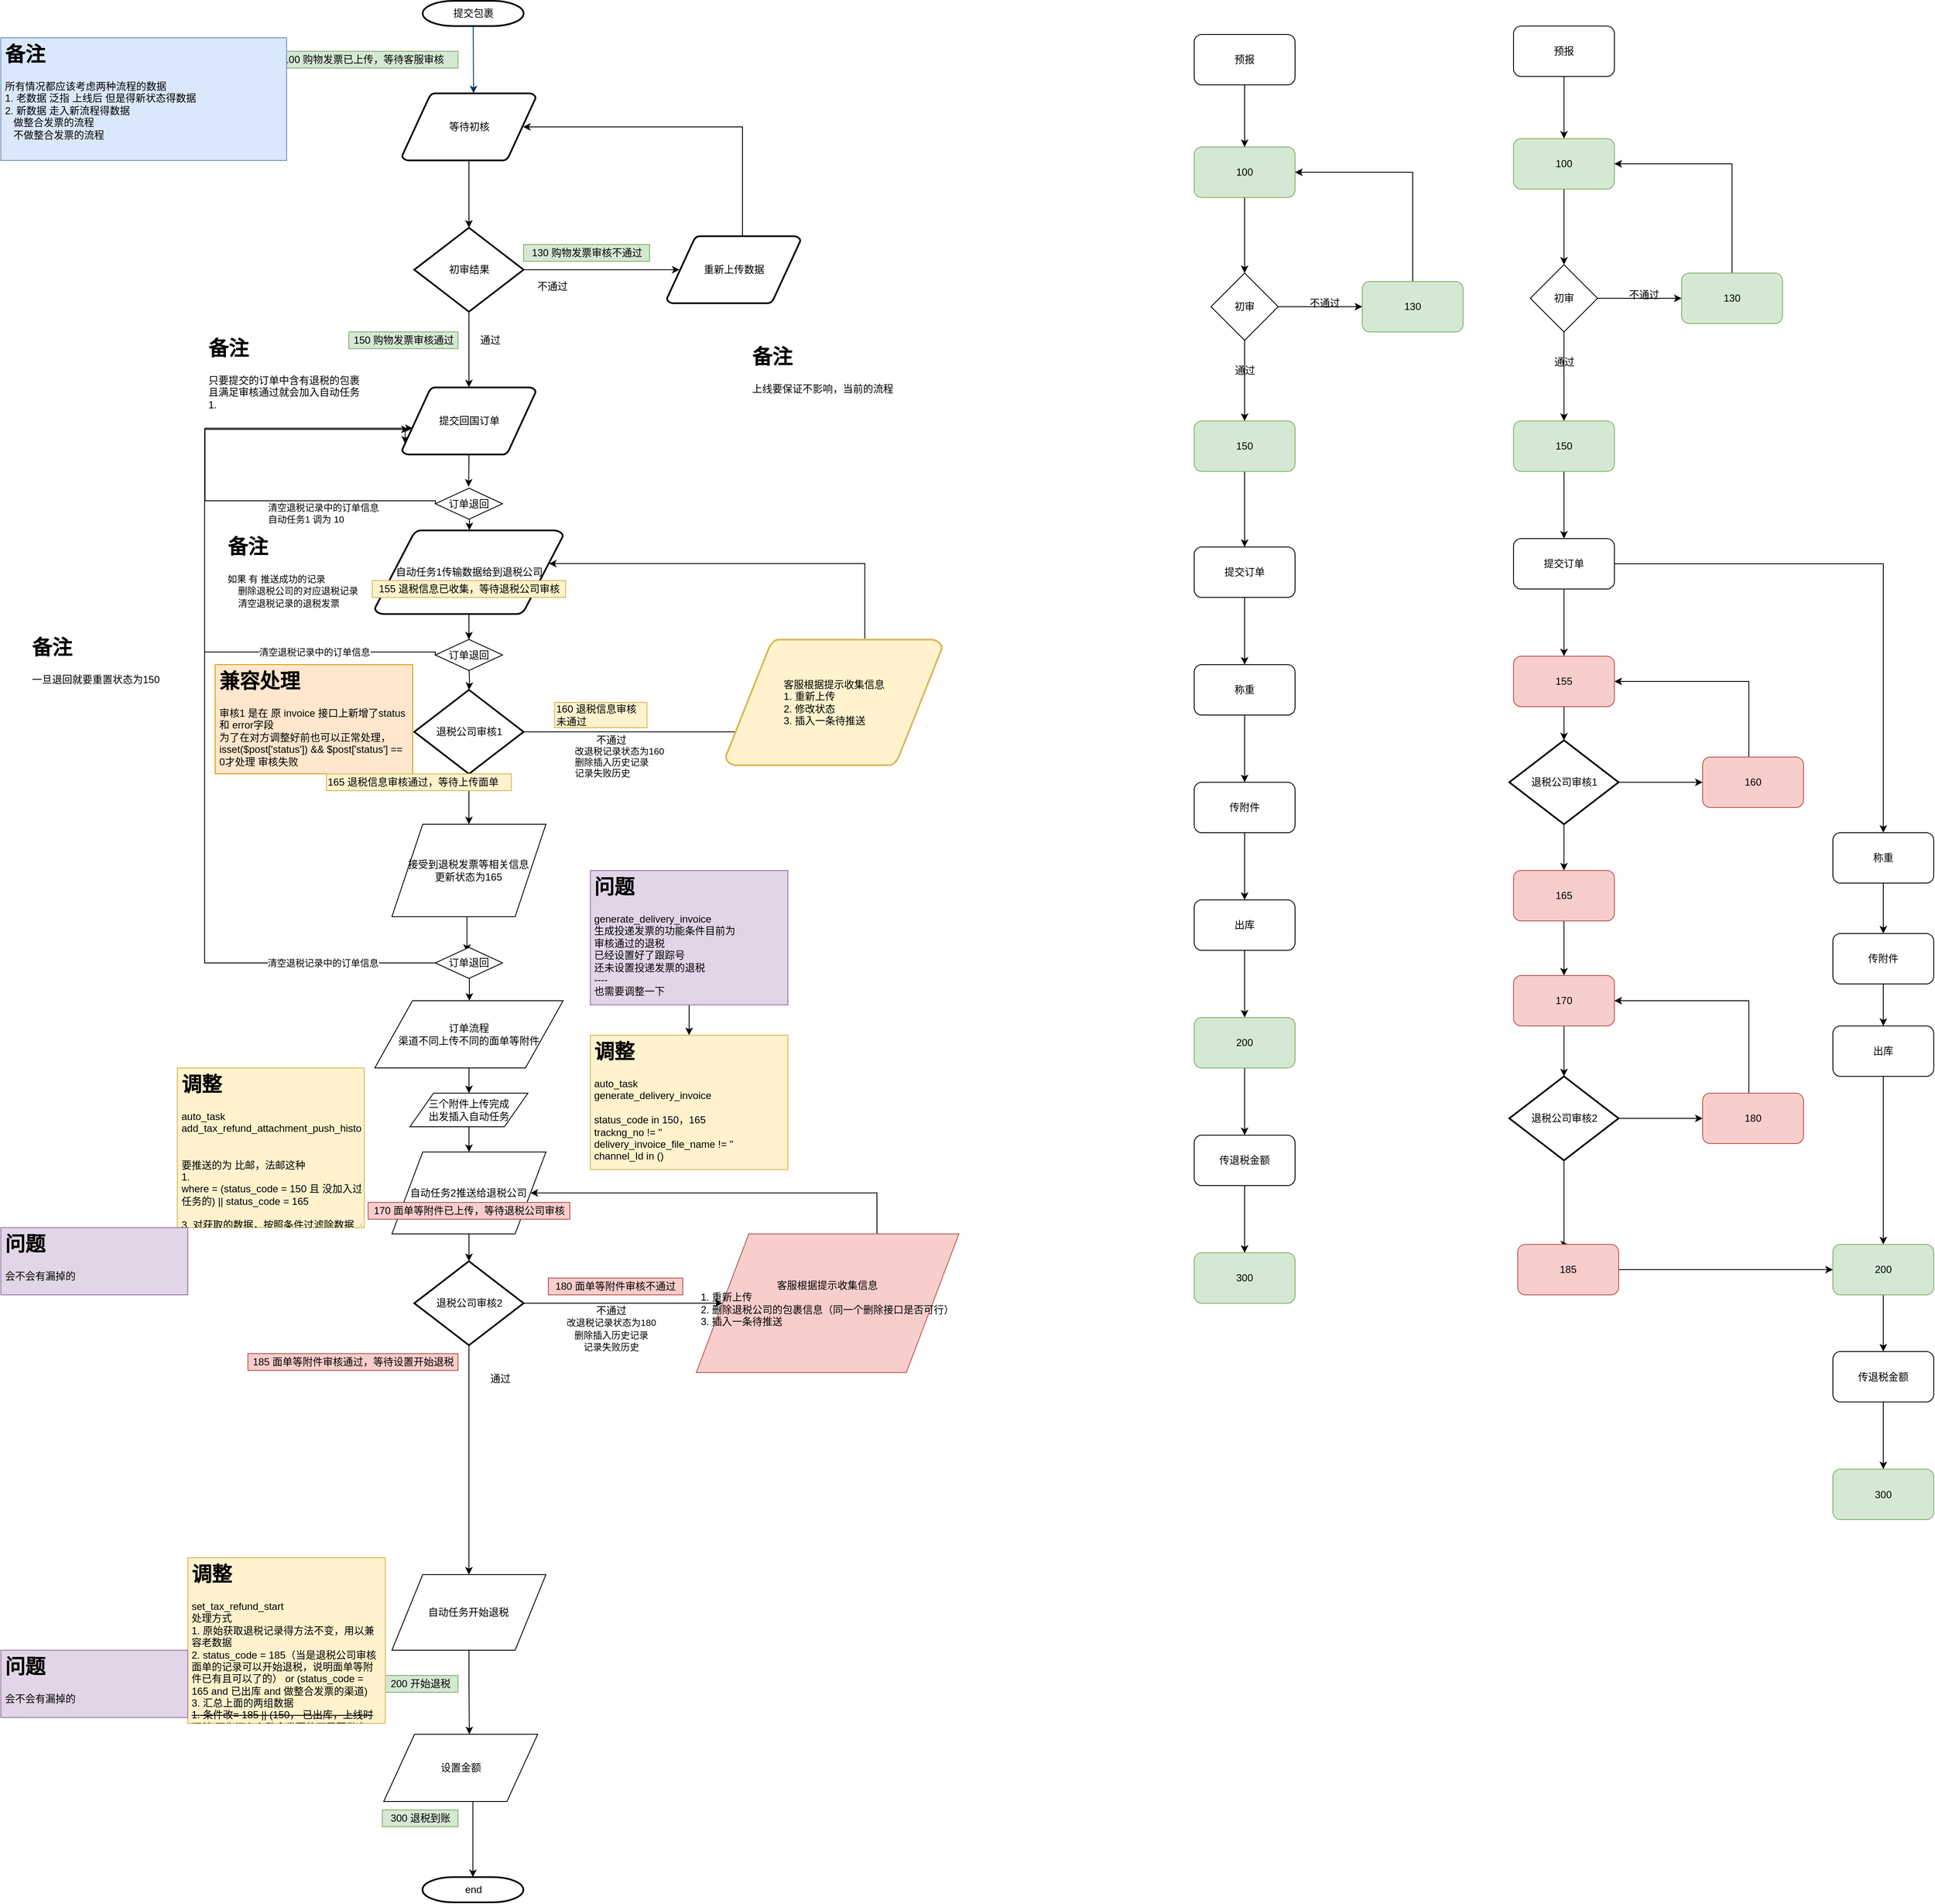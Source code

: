 <mxfile version="13.1.3" type="github">
  <diagram id="6a731a19-8d31-9384-78a2-239565b7b9f0" name="Page-1">
    <mxGraphModel dx="3245" dy="1096" grid="1" gridSize="10" guides="1" tooltips="1" connect="1" arrows="1" fold="1" page="1" pageScale="1" pageWidth="1169" pageHeight="827" background="#ffffff" math="0" shadow="0">
      <root>
        <mxCell id="0" />
        <mxCell id="1" parent="0" />
        <mxCell id="2" value="提交包裹" style="shape=mxgraph.flowchart.terminator;strokeWidth=2;gradientColor=none;gradientDirection=north;fontStyle=0;html=1;" parent="1" vertex="1">
          <mxGeometry x="-658.01" y="10" width="120" height="30" as="geometry" />
        </mxCell>
        <mxCell id="7" style="fontStyle=1;strokeColor=#003366;strokeWidth=1;html=1;" parent="1" source="2" edge="1">
          <mxGeometry relative="1" as="geometry">
            <mxPoint x="-597.51" y="120" as="targetPoint" />
          </mxGeometry>
        </mxCell>
        <mxCell id="LrSTDgnJc3ZIewaenou--55" value="100&amp;nbsp;&lt;span&gt;购物发票已上传，等待客服审核&lt;/span&gt;" style="text;html=1;align=left;verticalAlign=middle;resizable=0;points=[];autosize=1;fillColor=#d5e8d4;strokeColor=#82b366;" parent="1" vertex="1">
          <mxGeometry x="-826.01" y="70" width="210" height="20" as="geometry" />
        </mxCell>
        <mxCell id="LrSTDgnJc3ZIewaenou--58" value="" style="edgeStyle=orthogonalEdgeStyle;rounded=0;orthogonalLoop=1;jettySize=auto;html=1;entryX=0.5;entryY=0;entryDx=0;entryDy=0;entryPerimeter=0;" parent="1" source="LrSTDgnJc3ZIewaenou--56" target="LrSTDgnJc3ZIewaenou--60" edge="1">
          <mxGeometry relative="1" as="geometry">
            <mxPoint x="-603.01" y="280" as="targetPoint" />
          </mxGeometry>
        </mxCell>
        <mxCell id="LrSTDgnJc3ZIewaenou--56" value="等待初核" style="shape=mxgraph.flowchart.data;strokeWidth=2;gradientColor=none;gradientDirection=north;fontStyle=0;html=1;" parent="1" vertex="1">
          <mxGeometry x="-682.51" y="120" width="159" height="80" as="geometry" />
        </mxCell>
        <mxCell id="LrSTDgnJc3ZIewaenou--62" value="" style="edgeStyle=orthogonalEdgeStyle;rounded=0;orthogonalLoop=1;jettySize=auto;html=1;entryX=0.095;entryY=0.5;entryDx=0;entryDy=0;entryPerimeter=0;" parent="1" source="LrSTDgnJc3ZIewaenou--60" target="LrSTDgnJc3ZIewaenou--63" edge="1">
          <mxGeometry relative="1" as="geometry">
            <mxPoint x="-458.01" y="330" as="targetPoint" />
          </mxGeometry>
        </mxCell>
        <mxCell id="LrSTDgnJc3ZIewaenou--69" value="" style="edgeStyle=orthogonalEdgeStyle;rounded=0;orthogonalLoop=1;jettySize=auto;html=1;entryX=0.5;entryY=0;entryDx=0;entryDy=0;entryPerimeter=0;" parent="1" source="LrSTDgnJc3ZIewaenou--60" target="LrSTDgnJc3ZIewaenou--70" edge="1">
          <mxGeometry relative="1" as="geometry">
            <mxPoint x="-603.01" y="460" as="targetPoint" />
          </mxGeometry>
        </mxCell>
        <mxCell id="LrSTDgnJc3ZIewaenou--60" value="初审结果" style="shape=mxgraph.flowchart.decision;strokeWidth=2;gradientColor=none;gradientDirection=north;fontStyle=0;html=1;" parent="1" vertex="1">
          <mxGeometry x="-668.01" y="280" width="130" height="100" as="geometry" />
        </mxCell>
        <mxCell id="LrSTDgnJc3ZIewaenou--65" value="" style="edgeStyle=orthogonalEdgeStyle;rounded=0;orthogonalLoop=1;jettySize=auto;html=1;entryX=0.905;entryY=0.5;entryDx=0;entryDy=0;entryPerimeter=0;exitX=0.574;exitY=0.017;exitDx=0;exitDy=0;exitPerimeter=0;" parent="1" source="LrSTDgnJc3ZIewaenou--63" target="LrSTDgnJc3ZIewaenou--56" edge="1">
          <mxGeometry relative="1" as="geometry">
            <mxPoint x="-388.01" y="210" as="targetPoint" />
            <Array as="points">
              <mxPoint x="-277.51" y="291" />
              <mxPoint x="-277.51" y="160" />
            </Array>
          </mxGeometry>
        </mxCell>
        <mxCell id="LrSTDgnJc3ZIewaenou--63" value="重新上传数据" style="shape=mxgraph.flowchart.data;strokeWidth=2;gradientColor=none;gradientDirection=north;fontStyle=0;html=1;" parent="1" vertex="1">
          <mxGeometry x="-367.51" y="290" width="159" height="80" as="geometry" />
        </mxCell>
        <mxCell id="LrSTDgnJc3ZIewaenou--66" value="不通过" style="text;html=1;align=center;verticalAlign=middle;resizable=0;points=[];autosize=1;" parent="1" vertex="1">
          <mxGeometry x="-528.51" y="340" width="50" height="20" as="geometry" />
        </mxCell>
        <mxCell id="LrSTDgnJc3ZIewaenou--75" value="" style="edgeStyle=orthogonalEdgeStyle;rounded=0;orthogonalLoop=1;jettySize=auto;html=1;entryX=0.584;entryY=-0.06;entryDx=0;entryDy=0;entryPerimeter=0;" parent="1" source="LrSTDgnJc3ZIewaenou--70" edge="1">
          <mxGeometry relative="1" as="geometry">
            <mxPoint x="-603.478" y="588.2" as="targetPoint" />
            <Array as="points">
              <mxPoint x="-603.51" y="560" />
              <mxPoint x="-603.51" y="560" />
            </Array>
          </mxGeometry>
        </mxCell>
        <mxCell id="LrSTDgnJc3ZIewaenou--70" value="提交回国订单" style="shape=mxgraph.flowchart.data;strokeWidth=2;gradientColor=none;gradientDirection=north;fontStyle=0;html=1;" parent="1" vertex="1">
          <mxGeometry x="-682.51" y="470" width="159" height="80" as="geometry" />
        </mxCell>
        <mxCell id="LrSTDgnJc3ZIewaenou--77" value="" style="edgeStyle=orthogonalEdgeStyle;rounded=0;orthogonalLoop=1;jettySize=auto;html=1;entryX=0.5;entryY=0;entryDx=0;entryDy=0;entryPerimeter=0;" parent="1" source="LrSTDgnJc3ZIewaenou--74" edge="1">
          <mxGeometry relative="1" as="geometry">
            <mxPoint x="-603.01" y="770" as="targetPoint" />
          </mxGeometry>
        </mxCell>
        <mxCell id="LrSTDgnJc3ZIewaenou--74" value="自动任务1传输数据给到退税公司" style="shape=mxgraph.flowchart.data;strokeWidth=2;gradientColor=none;gradientDirection=north;fontStyle=0;html=1;" parent="1" vertex="1">
          <mxGeometry x="-715" y="640" width="224" height="100" as="geometry" />
        </mxCell>
        <mxCell id="LrSTDgnJc3ZIewaenou--71" value="130&amp;nbsp;购物发票审核不通过" style="text;html=1;align=center;verticalAlign=middle;resizable=0;points=[];autosize=1;fillColor=#d5e8d4;strokeColor=#82b366;" parent="1" vertex="1">
          <mxGeometry x="-538.01" y="300" width="150" height="20" as="geometry" />
        </mxCell>
        <mxCell id="LrSTDgnJc3ZIewaenou--72" value="150&amp;nbsp;购物发票审核通过" style="text;html=1;align=center;verticalAlign=middle;resizable=0;points=[];autosize=1;fillColor=#d5e8d4;strokeColor=#82b366;" parent="1" vertex="1">
          <mxGeometry x="-746.01" y="404" width="130" height="20" as="geometry" />
        </mxCell>
        <mxCell id="LrSTDgnJc3ZIewaenou--73" value="通过" style="text;html=1;align=center;verticalAlign=middle;resizable=0;points=[];autosize=1;" parent="1" vertex="1">
          <mxGeometry x="-597.51" y="404" width="40" height="20" as="geometry" />
        </mxCell>
        <mxCell id="LrSTDgnJc3ZIewaenou--78" value="155 退税信息已收集，等待退税公司审核" style="text;html=1;align=center;verticalAlign=middle;resizable=0;points=[];autosize=1;fillColor=#fff2cc;strokeColor=#d6b656;" parent="1" vertex="1">
          <mxGeometry x="-717.97" y="700" width="230" height="20" as="geometry" />
        </mxCell>
        <mxCell id="LrSTDgnJc3ZIewaenou--81" value="" style="edgeStyle=orthogonalEdgeStyle;rounded=0;orthogonalLoop=1;jettySize=auto;html=1;entryX=0.044;entryY=0.726;entryDx=0;entryDy=0;entryPerimeter=0;exitX=1;exitY=0.5;exitDx=0;exitDy=0;exitPerimeter=0;" parent="1" source="LrSTDgnJc3ZIewaenou--79" target="LrSTDgnJc3ZIewaenou--86" edge="1">
          <mxGeometry relative="1" as="geometry">
            <mxPoint x="-347.51" y="860" as="targetPoint" />
            <Array as="points">
              <mxPoint x="-275.51" y="880" />
            </Array>
          </mxGeometry>
        </mxCell>
        <mxCell id="7mLNIrUK4WttmI5ZQ052-66" style="edgeStyle=orthogonalEdgeStyle;rounded=0;orthogonalLoop=1;jettySize=auto;html=1;entryX=0.5;entryY=0;entryDx=0;entryDy=0;" parent="1" source="LrSTDgnJc3ZIewaenou--79" target="LrSTDgnJc3ZIewaenou--94" edge="1">
          <mxGeometry relative="1" as="geometry">
            <mxPoint x="-603.02" y="960" as="targetPoint" />
          </mxGeometry>
        </mxCell>
        <mxCell id="LrSTDgnJc3ZIewaenou--79" value="退税公司审核1" style="shape=mxgraph.flowchart.decision;strokeWidth=2;gradientColor=none;gradientDirection=north;fontStyle=0;html=1;" parent="1" vertex="1">
          <mxGeometry x="-668.01" y="830" width="130" height="100" as="geometry" />
        </mxCell>
        <mxCell id="LrSTDgnJc3ZIewaenou--84" value="160&amp;nbsp;&lt;span style=&quot;text-align: center&quot;&gt;退税信息&lt;/span&gt;审核&lt;br&gt;未通过" style="text;html=1;align=left;verticalAlign=middle;resizable=0;points=[];autosize=1;fillColor=#fff2cc;strokeColor=#d6b656;" parent="1" vertex="1">
          <mxGeometry x="-501.14" y="845" width="110" height="30" as="geometry" />
        </mxCell>
        <mxCell id="LrSTDgnJc3ZIewaenou--85" value="不通过" style="text;html=1;align=center;verticalAlign=middle;resizable=0;points=[];autosize=1;" parent="1" vertex="1">
          <mxGeometry x="-458.51" y="880" width="50" height="20" as="geometry" />
        </mxCell>
        <mxCell id="LrSTDgnJc3ZIewaenou--91" value="" style="edgeStyle=orthogonalEdgeStyle;rounded=0;orthogonalLoop=1;jettySize=auto;html=1;exitX=0.643;exitY=-0.006;exitDx=0;exitDy=0;exitPerimeter=0;entryX=0.925;entryY=0.398;entryDx=0;entryDy=0;entryPerimeter=0;" parent="1" source="LrSTDgnJc3ZIewaenou--86" target="LrSTDgnJc3ZIewaenou--74" edge="1">
          <mxGeometry relative="1" as="geometry">
            <mxPoint x="-500" y="680" as="targetPoint" />
            <Array as="points">
              <mxPoint x="-132" y="680" />
            </Array>
            <mxPoint x="-277.51" y="765" as="sourcePoint" />
          </mxGeometry>
        </mxCell>
        <mxCell id="LrSTDgnJc3ZIewaenou--86" value="客服根据提示收集信息&lt;br&gt;&lt;div style=&quot;text-align: left&quot;&gt;&lt;span&gt;1. 重新上传&lt;/span&gt;&lt;/div&gt;&lt;div style=&quot;text-align: left&quot;&gt;&lt;span&gt;2. 修改状态&lt;/span&gt;&lt;/div&gt;&lt;div style=&quot;text-align: left&quot;&gt;&lt;span&gt;3. 插入一条待推送&lt;/span&gt;&lt;br&gt;&lt;/div&gt;" style="shape=mxgraph.flowchart.data;strokeWidth=2;gradientDirection=north;fontStyle=0;html=1;fillColor=#fff2cc;strokeColor=#d6b656;" parent="1" vertex="1">
          <mxGeometry x="-297.51" y="770" width="257.51" height="150" as="geometry" />
        </mxCell>
        <mxCell id="LrSTDgnJc3ZIewaenou--93" value="通过" style="text;html=1;align=center;verticalAlign=middle;resizable=0;points=[];autosize=1;" parent="1" vertex="1">
          <mxGeometry x="-586.01" y="930" width="40" height="20" as="geometry" />
        </mxCell>
        <mxCell id="LrSTDgnJc3ZIewaenou--96" value="" style="edgeStyle=orthogonalEdgeStyle;rounded=0;orthogonalLoop=1;jettySize=auto;html=1;entryX=0.436;entryY=0.06;entryDx=0;entryDy=0;entryPerimeter=0;" parent="1" source="LrSTDgnJc3ZIewaenou--94" edge="1">
          <mxGeometry relative="1" as="geometry">
            <mxPoint x="-605.332" y="1141.8" as="targetPoint" />
            <Array as="points">
              <mxPoint x="-605.51" y="1100" />
              <mxPoint x="-605.51" y="1100" />
            </Array>
          </mxGeometry>
        </mxCell>
        <mxCell id="LrSTDgnJc3ZIewaenou--94" value="接受到退税发票等相关信息&lt;br&gt;更新状态为165" style="shape=parallelogram;perimeter=parallelogramPerimeter;whiteSpace=wrap;html=1;" parent="1" vertex="1">
          <mxGeometry x="-694.64" y="990" width="183.25" height="110" as="geometry" />
        </mxCell>
        <mxCell id="7mLNIrUK4WttmI5ZQ052-99" value="" style="edgeStyle=orthogonalEdgeStyle;rounded=0;orthogonalLoop=1;jettySize=auto;html=1;entryX=0.5;entryY=0;entryDx=0;entryDy=0;" parent="1" source="LrSTDgnJc3ZIewaenou--95" target="7mLNIrUK4WttmI5ZQ052-100" edge="1">
          <mxGeometry relative="1" as="geometry">
            <mxPoint x="-602.51" y="1310" as="targetPoint" />
          </mxGeometry>
        </mxCell>
        <mxCell id="LrSTDgnJc3ZIewaenou--95" value="订单流程&lt;br&gt;渠道不同上传不同的面单等附件" style="shape=parallelogram;perimeter=parallelogramPerimeter;whiteSpace=wrap;html=1;" parent="1" vertex="1">
          <mxGeometry x="-715" y="1200" width="224.06" height="80" as="geometry" />
        </mxCell>
        <mxCell id="LrSTDgnJc3ZIewaenou--100" value="" style="edgeStyle=orthogonalEdgeStyle;rounded=0;orthogonalLoop=1;jettySize=auto;html=1;" parent="1" source="LrSTDgnJc3ZIewaenou--97" target="LrSTDgnJc3ZIewaenou--99" edge="1">
          <mxGeometry relative="1" as="geometry" />
        </mxCell>
        <mxCell id="LrSTDgnJc3ZIewaenou--97" value="自动任务2推送给退税公司" style="shape=parallelogram;perimeter=parallelogramPerimeter;whiteSpace=wrap;html=1;" parent="1" vertex="1">
          <mxGeometry x="-694.63" y="1380" width="183.25" height="97.5" as="geometry" />
        </mxCell>
        <mxCell id="LrSTDgnJc3ZIewaenou--102" value="" style="edgeStyle=orthogonalEdgeStyle;rounded=0;orthogonalLoop=1;jettySize=auto;html=1;" parent="1" source="LrSTDgnJc3ZIewaenou--99" target="LrSTDgnJc3ZIewaenou--105" edge="1">
          <mxGeometry relative="1" as="geometry">
            <mxPoint x="-458.01" y="1560" as="targetPoint" />
          </mxGeometry>
        </mxCell>
        <mxCell id="LrSTDgnJc3ZIewaenou--104" value="" style="edgeStyle=orthogonalEdgeStyle;rounded=0;orthogonalLoop=1;jettySize=auto;html=1;entryX=0.5;entryY=0;entryDx=0;entryDy=0;" parent="1" source="LrSTDgnJc3ZIewaenou--99" target="LrSTDgnJc3ZIewaenou--106" edge="1">
          <mxGeometry relative="1" as="geometry">
            <mxPoint x="-602.51" y="1670" as="targetPoint" />
            <Array as="points" />
          </mxGeometry>
        </mxCell>
        <mxCell id="LrSTDgnJc3ZIewaenou--99" value="退税公司审核2" style="shape=mxgraph.flowchart.decision;strokeWidth=2;gradientColor=none;gradientDirection=north;fontStyle=0;html=1;" parent="1" vertex="1">
          <mxGeometry x="-668.01" y="1510" width="130" height="100" as="geometry" />
        </mxCell>
        <mxCell id="LrSTDgnJc3ZIewaenou--112" style="edgeStyle=orthogonalEdgeStyle;rounded=0;orthogonalLoop=1;jettySize=auto;html=1;entryX=1;entryY=0.5;entryDx=0;entryDy=0;" parent="1" source="LrSTDgnJc3ZIewaenou--105" target="LrSTDgnJc3ZIewaenou--97" edge="1">
          <mxGeometry relative="1" as="geometry">
            <Array as="points">
              <mxPoint x="-117.51" y="1429" />
            </Array>
          </mxGeometry>
        </mxCell>
        <mxCell id="LrSTDgnJc3ZIewaenou--105" value="&lt;span&gt;客服根据提示收集信息&lt;br&gt;&lt;div style=&quot;text-align: left&quot;&gt;&lt;span&gt;1. 重新上传&lt;/span&gt;&lt;/div&gt;&lt;/span&gt;&lt;div style=&quot;text-align: left&quot;&gt;2. 删除退税公司的包裹信息（同一个删除接口是否可行）&lt;/div&gt;&lt;div style=&quot;text-align: left&quot;&gt;3. 插入一条待推送&lt;/div&gt;" style="shape=parallelogram;perimeter=parallelogramPerimeter;whiteSpace=wrap;html=1;fillColor=#f8cecc;strokeColor=#b85450;" parent="1" vertex="1">
          <mxGeometry x="-332.51" y="1477.5" width="312.51" height="165" as="geometry" />
        </mxCell>
        <mxCell id="LrSTDgnJc3ZIewaenou--113" style="edgeStyle=orthogonalEdgeStyle;rounded=0;orthogonalLoop=1;jettySize=auto;html=1;" parent="1" source="LrSTDgnJc3ZIewaenou--106" edge="1">
          <mxGeometry relative="1" as="geometry">
            <mxPoint x="-602.51" y="2073" as="targetPoint" />
            <Array as="points">
              <mxPoint x="-602.51" y="2013" />
              <mxPoint x="-602.51" y="2013" />
            </Array>
          </mxGeometry>
        </mxCell>
        <mxCell id="LrSTDgnJc3ZIewaenou--106" value="自动任务开始退税" style="shape=parallelogram;perimeter=parallelogramPerimeter;whiteSpace=wrap;html=1;" parent="1" vertex="1">
          <mxGeometry x="-694.64" y="1883" width="183.25" height="90" as="geometry" />
        </mxCell>
        <mxCell id="LrSTDgnJc3ZIewaenou--108" value="180 面单等附件审核不通过" style="text;html=1;align=center;verticalAlign=middle;resizable=0;points=[];autosize=1;fillColor=#f8cecc;strokeColor=#b85450;" parent="1" vertex="1">
          <mxGeometry x="-508.51" y="1530" width="160" height="20" as="geometry" />
        </mxCell>
        <mxCell id="LrSTDgnJc3ZIewaenou--109" value="不通过&lt;br&gt;&lt;span style=&quot;font-size: 11px ; text-align: left ; background-color: rgb(255 , 255 , 255)&quot;&gt;改退税记录状态为180&lt;/span&gt;&lt;br style=&quot;font-size: 11px ; text-align: left&quot;&gt;&lt;span style=&quot;font-size: 11px ; text-align: left ; background-color: rgb(255 , 255 , 255)&quot;&gt;删除插入历史记录&lt;/span&gt;&lt;br style=&quot;font-size: 11px ; text-align: left&quot;&gt;&lt;span style=&quot;font-size: 11px ; text-align: left ; background-color: rgb(255 , 255 , 255)&quot;&gt;记录失败历史&lt;/span&gt;" style="text;html=1;align=center;verticalAlign=middle;resizable=0;points=[];autosize=1;" parent="1" vertex="1">
          <mxGeometry x="-493.51" y="1560" width="120" height="60" as="geometry" />
        </mxCell>
        <mxCell id="LrSTDgnJc3ZIewaenou--110" value="185 面单等附件审核通过，等待设置开始退税" style="text;html=1;align=center;verticalAlign=middle;resizable=0;points=[];autosize=1;fillColor=#f8cecc;strokeColor=#b85450;" parent="1" vertex="1">
          <mxGeometry x="-866.01" y="1620" width="250" height="20" as="geometry" />
        </mxCell>
        <mxCell id="LrSTDgnJc3ZIewaenou--111" value="通过" style="text;html=1;align=center;verticalAlign=middle;resizable=0;points=[];autosize=1;" parent="1" vertex="1">
          <mxGeometry x="-586.01" y="1640" width="40" height="20" as="geometry" />
        </mxCell>
        <mxCell id="7mLNIrUK4WttmI5ZQ052-42" value="200 开始退税" style="text;html=1;align=center;verticalAlign=middle;resizable=0;points=[];autosize=1;fillColor=#d5e8d4;strokeColor=#82b366;" parent="1" vertex="1">
          <mxGeometry x="-706.01" y="2003" width="90" height="20" as="geometry" />
        </mxCell>
        <mxCell id="7mLNIrUK4WttmI5ZQ052-44" value="&lt;span style=&quot;text-align: left&quot;&gt;300 退税到账&lt;/span&gt;" style="text;html=1;align=center;verticalAlign=middle;resizable=0;points=[];autosize=1;fillColor=#d5e8d4;strokeColor=#82b366;" parent="1" vertex="1">
          <mxGeometry x="-706.01" y="2163" width="90" height="20" as="geometry" />
        </mxCell>
        <mxCell id="7mLNIrUK4WttmI5ZQ052-45" value="170&amp;nbsp;面单等附件已上传，等待退税公司审核" style="text;html=1;align=center;verticalAlign=middle;resizable=0;points=[];autosize=1;fillColor=#f8cecc;strokeColor=#b85450;" parent="1" vertex="1">
          <mxGeometry x="-722.97" y="1440" width="240" height="20" as="geometry" />
        </mxCell>
        <mxCell id="7mLNIrUK4WttmI5ZQ052-46" value="&lt;h1&gt;&lt;span&gt;备注&lt;/span&gt;&lt;/h1&gt;&lt;div&gt;&lt;span&gt;上线要保证不影响，当前的流程&lt;/span&gt;&lt;/div&gt;" style="text;html=1;strokeColor=none;fillColor=none;spacing=5;spacingTop=-20;whiteSpace=wrap;overflow=hidden;rounded=0;align=left;" parent="1" vertex="1">
          <mxGeometry x="-271.26" y="414" width="190" height="120" as="geometry" />
        </mxCell>
        <mxCell id="7mLNIrUK4WttmI5ZQ052-47" value="&lt;h1&gt;&lt;span&gt;备注&lt;/span&gt;&lt;/h1&gt;&lt;div&gt;&lt;span&gt;只要提交的订单中含有退税的包裹且满足审核通过就会加入自动任务1.&lt;/span&gt;&lt;/div&gt;" style="text;html=1;strokeColor=none;fillColor=none;spacing=5;spacingTop=-20;whiteSpace=wrap;overflow=hidden;rounded=0;align=left;" parent="1" vertex="1">
          <mxGeometry x="-917.51" y="404" width="190" height="120" as="geometry" />
        </mxCell>
        <mxCell id="7mLNIrUK4WttmI5ZQ052-49" style="edgeStyle=orthogonalEdgeStyle;rounded=0;orthogonalLoop=1;jettySize=auto;html=1;entryX=0.079;entryY=0.608;entryDx=0;entryDy=0;entryPerimeter=0;exitX=0;exitY=0.5;exitDx=0;exitDy=0;" parent="1" source="7mLNIrUK4WttmI5ZQ052-93" target="LrSTDgnJc3ZIewaenou--70" edge="1">
          <mxGeometry relative="1" as="geometry">
            <mxPoint x="-657.513" y="605" as="sourcePoint" />
            <Array as="points">
              <mxPoint x="-643" y="605" />
              <mxPoint x="-917" y="605" />
              <mxPoint x="-917" y="519" />
            </Array>
          </mxGeometry>
        </mxCell>
        <mxCell id="7mLNIrUK4WttmI5ZQ052-56" value="清空退税记录中的订单信息&lt;br&gt;自动任务1 调为 10" style="edgeLabel;html=1;align=left;verticalAlign=middle;resizable=0;points=[];" parent="7mLNIrUK4WttmI5ZQ052-49" vertex="1" connectable="0">
          <mxGeometry x="-0.477" y="-1" relative="1" as="geometry">
            <mxPoint x="-45" y="16" as="offset" />
          </mxGeometry>
        </mxCell>
        <mxCell id="7mLNIrUK4WttmI5ZQ052-50" value="" style="edgeStyle=orthogonalEdgeStyle;rounded=0;orthogonalLoop=1;jettySize=auto;html=1;" parent="1" target="LrSTDgnJc3ZIewaenou--74" edge="1">
          <mxGeometry relative="1" as="geometry">
            <mxPoint x="-602.451" y="620" as="sourcePoint" />
            <Array as="points">
              <mxPoint x="-602.51" y="630" />
              <mxPoint x="-602.51" y="630" />
            </Array>
          </mxGeometry>
        </mxCell>
        <mxCell id="7mLNIrUK4WttmI5ZQ052-53" value="" style="edgeStyle=orthogonalEdgeStyle;rounded=0;orthogonalLoop=1;jettySize=auto;html=1;" parent="1" target="LrSTDgnJc3ZIewaenou--79" edge="1">
          <mxGeometry relative="1" as="geometry">
            <mxPoint x="-602.91" y="800" as="sourcePoint" />
          </mxGeometry>
        </mxCell>
        <mxCell id="7mLNIrUK4WttmI5ZQ052-55" value="" style="edgeStyle=orthogonalEdgeStyle;rounded=0;orthogonalLoop=1;jettySize=auto;html=1;exitX=0;exitY=0.5;exitDx=0;exitDy=0;" parent="1" source="7mLNIrUK4WttmI5ZQ052-89" edge="1">
          <mxGeometry relative="1" as="geometry">
            <mxPoint x="-647.763" y="785" as="sourcePoint" />
            <mxPoint x="-674.51" y="520" as="targetPoint" />
            <Array as="points">
              <mxPoint x="-642.51" y="785" />
              <mxPoint x="-917.51" y="785" />
              <mxPoint x="-917.51" y="520" />
            </Array>
          </mxGeometry>
        </mxCell>
        <mxCell id="7mLNIrUK4WttmI5ZQ052-58" value="&lt;span style=&quot;text-align: left&quot;&gt;清空退税记录中的订单信息&lt;/span&gt;" style="edgeLabel;html=1;align=center;verticalAlign=middle;resizable=0;points=[];" parent="1" vertex="1" connectable="0">
          <mxGeometry x="-787.513" y="785" as="geometry">
            <mxPoint as="offset" />
          </mxGeometry>
        </mxCell>
        <mxCell id="7mLNIrUK4WttmI5ZQ052-63" value="" style="edgeStyle=orthogonalEdgeStyle;rounded=0;orthogonalLoop=1;jettySize=auto;html=1;exitX=0.095;exitY=0.5;exitDx=0;exitDy=0;exitPerimeter=0;entryX=0.023;entryY=0.837;entryDx=0;entryDy=0;entryPerimeter=0;" parent="1" target="LrSTDgnJc3ZIewaenou--70" edge="1">
          <mxGeometry relative="1" as="geometry">
            <mxPoint x="-643.013" y="1155" as="sourcePoint" />
            <mxPoint x="-677.51" y="700" as="targetPoint" />
            <Array as="points">
              <mxPoint x="-917.51" y="1155" />
              <mxPoint x="-917.51" y="520" />
              <mxPoint x="-678.51" y="520" />
            </Array>
          </mxGeometry>
        </mxCell>
        <mxCell id="7mLNIrUK4WttmI5ZQ052-67" value="&lt;span style=&quot;text-align: left&quot;&gt;清空退税记录中的订单信息&lt;/span&gt;" style="edgeLabel;html=1;align=center;verticalAlign=middle;resizable=0;points=[];" parent="1" vertex="1" connectable="0">
          <mxGeometry x="-777.513" y="1155" as="geometry">
            <mxPoint as="offset" />
          </mxGeometry>
        </mxCell>
        <mxCell id="7mLNIrUK4WttmI5ZQ052-71" value="&lt;h1&gt;&lt;span&gt;备注&lt;/span&gt;&lt;/h1&gt;&lt;div&gt;一旦退回就要重置状态为150&lt;/div&gt;" style="text;html=1;strokeColor=none;fillColor=none;spacing=5;spacingTop=-20;whiteSpace=wrap;overflow=hidden;rounded=0;align=left;" parent="1" vertex="1">
          <mxGeometry x="-1127.51" y="760" width="190" height="120" as="geometry" />
        </mxCell>
        <mxCell id="7mLNIrUK4WttmI5ZQ052-77" value="" style="edgeStyle=orthogonalEdgeStyle;rounded=0;orthogonalLoop=1;jettySize=auto;html=1;" parent="1" target="LrSTDgnJc3ZIewaenou--95" edge="1">
          <mxGeometry relative="1" as="geometry">
            <mxPoint x="-602.51" y="1170" as="sourcePoint" />
            <Array as="points">
              <mxPoint x="-602.51" y="1180" />
              <mxPoint x="-602.51" y="1180" />
            </Array>
          </mxGeometry>
        </mxCell>
        <mxCell id="7mLNIrUK4WttmI5ZQ052-78" value="改退税记录状态为160&lt;br&gt;删除插入历史记录&lt;br&gt;记录失败历史" style="edgeLabel;html=1;align=left;verticalAlign=middle;resizable=0;points=[];" parent="1" vertex="1" connectable="0">
          <mxGeometry x="-433.513" y="900" as="geometry">
            <mxPoint x="-45" y="16" as="offset" />
          </mxGeometry>
        </mxCell>
        <mxCell id="7mLNIrUK4WttmI5ZQ052-79" value="&lt;h1&gt;兼容处理&lt;/h1&gt;&lt;div&gt;审核1 是在 原 invoice 接口上新增了status 和 error字段&lt;/div&gt;&lt;div&gt;为了在对方调整好前也可以正常处理，isset($post[&#39;status&#39;]) &amp;amp;&amp;amp; $post[&#39;status&#39;] == 0才处理 审核失败&lt;/div&gt;" style="text;html=1;strokeColor=#d79b00;fillColor=#ffe6cc;spacing=5;spacingTop=-20;whiteSpace=wrap;overflow=hidden;rounded=0;align=left;" parent="1" vertex="1">
          <mxGeometry x="-905.01" y="800" width="235" height="130" as="geometry" />
        </mxCell>
        <mxCell id="7mLNIrUK4WttmI5ZQ052-81" value="end" style="shape=mxgraph.flowchart.terminator;strokeWidth=2;gradientColor=none;gradientDirection=north;fontStyle=0;html=1;" parent="1" vertex="1">
          <mxGeometry x="-658.26" y="2243" width="120" height="30" as="geometry" />
        </mxCell>
        <mxCell id="7mLNIrUK4WttmI5ZQ052-84" value="" style="edgeStyle=orthogonalEdgeStyle;rounded=0;orthogonalLoop=1;jettySize=auto;html=1;entryX=0.5;entryY=0;entryDx=0;entryDy=0;entryPerimeter=0;" parent="1" source="7mLNIrUK4WttmI5ZQ052-82" target="7mLNIrUK4WttmI5ZQ052-81" edge="1">
          <mxGeometry relative="1" as="geometry">
            <mxPoint x="-612.765" y="2233" as="targetPoint" />
            <Array as="points">
              <mxPoint x="-597.51" y="2243" />
            </Array>
          </mxGeometry>
        </mxCell>
        <mxCell id="7mLNIrUK4WttmI5ZQ052-82" value="设置金额" style="shape=parallelogram;perimeter=parallelogramPerimeter;whiteSpace=wrap;html=1;" parent="1" vertex="1">
          <mxGeometry x="-704.39" y="2073" width="183.25" height="80" as="geometry" />
        </mxCell>
        <mxCell id="7mLNIrUK4WttmI5ZQ052-89" value="订单退回" style="rhombus;whiteSpace=wrap;html=1;" parent="1" vertex="1">
          <mxGeometry x="-643.01" y="770" width="80" height="37" as="geometry" />
        </mxCell>
        <mxCell id="7mLNIrUK4WttmI5ZQ052-90" value="订单退回" style="rhombus;whiteSpace=wrap;html=1;" parent="1" vertex="1">
          <mxGeometry x="-643.01" y="1136.5" width="80" height="37" as="geometry" />
        </mxCell>
        <mxCell id="7mLNIrUK4WttmI5ZQ052-93" value="订单退回" style="rhombus;whiteSpace=wrap;html=1;" parent="1" vertex="1">
          <mxGeometry x="-643.01" y="590" width="80" height="37" as="geometry" />
        </mxCell>
        <mxCell id="7mLNIrUK4WttmI5ZQ052-96" value="&lt;h1&gt;调整&lt;/h1&gt;&lt;div&gt;set_tax_refund_start&amp;nbsp;&lt;br&gt;&lt;/div&gt;&lt;div&gt;处理方式&lt;/div&gt;&lt;div&gt;1. 原始获取退税记录得方法不变，用以兼容老数据&lt;/div&gt;&lt;div&gt;2. status_code = 185（当是退税公司审核面单的记录可以开始退税，说明面单等附件已有且可以了的） or (status_code = 165 and 已出库 and 做整合发票的渠道)&lt;/div&gt;&lt;div&gt;3. 汇总上面的两组数据&lt;/div&gt;&lt;div&gt;&lt;strike&gt;1. 条件改= 185 || (150， 已出库，上线时间前(因为还存在整合发票的不需要做审核)) || (165 ,已出库)&lt;/strike&gt;&lt;/div&gt;&lt;div&gt;&lt;span&gt;3. 去除add attahchment_history&lt;/span&gt;&lt;/div&gt;" style="text;html=1;spacing=5;spacingTop=-20;whiteSpace=wrap;overflow=hidden;rounded=0;align=left;fillColor=#fff2cc;strokeColor=#d6b656;" parent="1" vertex="1">
          <mxGeometry x="-937.51" y="1863" width="235" height="197" as="geometry" />
        </mxCell>
        <mxCell id="7mLNIrUK4WttmI5ZQ052-97" value="&lt;h1&gt;调整&lt;/h1&gt;&lt;div&gt;auto_task add_tax_refund_attachment_push_histories&lt;br&gt;&lt;/div&gt;&lt;div&gt;&lt;br&gt;&lt;/div&gt;&lt;div&gt;&lt;br&gt;&lt;/div&gt;&lt;div&gt;要推送的为&amp;nbsp;&lt;span&gt;比邮，法邮这种&lt;/span&gt;&lt;/div&gt;&lt;div&gt;1.&amp;nbsp;&lt;/div&gt;where = (status_code = 150 且 没加入过的任务的) || status_code = 165&lt;div&gt;&lt;/div&gt;&lt;br&gt;3. 对获取的数据，按照条件过滤除数据（条件为 要上传附件的，是比邮的还要多个附件验证）&lt;br&gt;&lt;div&gt;&lt;br&gt;&lt;/div&gt;" style="text;html=1;spacing=5;spacingTop=-20;whiteSpace=wrap;overflow=hidden;rounded=0;align=left;fillColor=#fff2cc;strokeColor=#d6b656;" parent="1" vertex="1">
          <mxGeometry x="-950" y="1280" width="222.49" height="190" as="geometry" />
        </mxCell>
        <mxCell id="7mLNIrUK4WttmI5ZQ052-101" value="" style="edgeStyle=orthogonalEdgeStyle;rounded=0;orthogonalLoop=1;jettySize=auto;html=1;" parent="1" source="7mLNIrUK4WttmI5ZQ052-100" target="LrSTDgnJc3ZIewaenou--97" edge="1">
          <mxGeometry relative="1" as="geometry" />
        </mxCell>
        <mxCell id="7mLNIrUK4WttmI5ZQ052-100" value="三个附件上传完成&lt;br&gt;出发插入自动任务" style="shape=parallelogram;perimeter=parallelogramPerimeter;whiteSpace=wrap;html=1;" parent="1" vertex="1">
          <mxGeometry x="-673.24" y="1310" width="140.46" height="40" as="geometry" />
        </mxCell>
        <mxCell id="LrSTDgnJc3ZIewaenou--92" value="165 退税信息审核通过，等待上传面单" style="text;html=1;align=left;verticalAlign=middle;resizable=0;points=[];autosize=1;fillColor=#fff2cc;strokeColor=#d6b656;" parent="1" vertex="1">
          <mxGeometry x="-772.51" y="930" width="220" height="20" as="geometry" />
        </mxCell>
        <mxCell id="JJt_7ZSJgDdLku0Frvaq-8" value="&lt;h1&gt;问题&lt;/h1&gt;&lt;div&gt;会不会有漏掉的&lt;/div&gt;" style="text;html=1;spacing=5;spacingTop=-20;whiteSpace=wrap;overflow=hidden;rounded=0;align=left;fillColor=#e1d5e7;strokeColor=#9673a6;" parent="1" vertex="1">
          <mxGeometry x="-1160" y="1470" width="222.49" height="80" as="geometry" />
        </mxCell>
        <mxCell id="JJt_7ZSJgDdLku0Frvaq-9" value="&lt;h1&gt;问题&lt;/h1&gt;&lt;div&gt;会不会有漏掉的&lt;/div&gt;" style="text;html=1;spacing=5;spacingTop=-20;whiteSpace=wrap;overflow=hidden;rounded=0;align=left;fillColor=#e1d5e7;strokeColor=#9673a6;" parent="1" vertex="1">
          <mxGeometry x="-1160" y="1973" width="222.49" height="80" as="geometry" />
        </mxCell>
        <mxCell id="JJt_7ZSJgDdLku0Frvaq-10" value="&lt;h1&gt;&lt;span&gt;备注&lt;/span&gt;&lt;/h1&gt;&lt;div&gt;&lt;span style=&quot;font-size: 11px ; background-color: rgb(255 , 255 , 255)&quot;&gt;如果 有 推送成功的记录&amp;nbsp;&lt;/span&gt;&lt;/div&gt;&lt;div&gt;&lt;span style=&quot;font-size: 11px ; background-color: rgb(255 , 255 , 255)&quot;&gt;&amp;nbsp; &amp;nbsp; 删除退税公司的对应退税记录&lt;/span&gt;&lt;br style=&quot;font-size: 11px&quot;&gt;&lt;span style=&quot;font-size: 11px ; background-color: rgb(255 , 255 , 255)&quot;&gt;&amp;nbsp; &amp;nbsp; 清空退税记录的退税发票&lt;/span&gt;&lt;br&gt;&lt;/div&gt;" style="text;html=1;strokeColor=none;fillColor=none;spacing=5;spacingTop=-20;whiteSpace=wrap;overflow=hidden;rounded=0;align=left;" parent="1" vertex="1">
          <mxGeometry x="-895" y="640" width="180" height="100" as="geometry" />
        </mxCell>
        <mxCell id="P72TIUILUh3DRspWZgZs-9" value="" style="edgeStyle=orthogonalEdgeStyle;rounded=0;orthogonalLoop=1;jettySize=auto;html=1;entryX=0.5;entryY=0;entryDx=0;entryDy=0;" parent="1" source="P72TIUILUh3DRspWZgZs-7" target="P72TIUILUh3DRspWZgZs-10" edge="1">
          <mxGeometry relative="1" as="geometry">
            <mxPoint x="320" y="324" as="targetPoint" />
          </mxGeometry>
        </mxCell>
        <mxCell id="P72TIUILUh3DRspWZgZs-7" value="100" style="rounded=1;whiteSpace=wrap;html=1;fillColor=#d5e8d4;strokeColor=#82b366;" parent="1" vertex="1">
          <mxGeometry x="260" y="184" width="120" height="60" as="geometry" />
        </mxCell>
        <mxCell id="P72TIUILUh3DRspWZgZs-12" value="" style="edgeStyle=orthogonalEdgeStyle;rounded=0;orthogonalLoop=1;jettySize=auto;html=1;" parent="1" source="P72TIUILUh3DRspWZgZs-10" target="P72TIUILUh3DRspWZgZs-13" edge="1">
          <mxGeometry relative="1" as="geometry">
            <mxPoint x="440" y="374" as="targetPoint" />
          </mxGeometry>
        </mxCell>
        <mxCell id="P72TIUILUh3DRspWZgZs-10" value="初审" style="rhombus;whiteSpace=wrap;html=1;" parent="1" vertex="1">
          <mxGeometry x="280" y="334" width="80" height="80" as="geometry" />
        </mxCell>
        <mxCell id="P72TIUILUh3DRspWZgZs-14" style="edgeStyle=orthogonalEdgeStyle;rounded=0;orthogonalLoop=1;jettySize=auto;html=1;entryX=1;entryY=0.5;entryDx=0;entryDy=0;" parent="1" source="P72TIUILUh3DRspWZgZs-13" target="P72TIUILUh3DRspWZgZs-7" edge="1">
          <mxGeometry relative="1" as="geometry">
            <Array as="points">
              <mxPoint x="520" y="214" />
            </Array>
          </mxGeometry>
        </mxCell>
        <mxCell id="P72TIUILUh3DRspWZgZs-13" value="130" style="rounded=1;whiteSpace=wrap;html=1;fillColor=#d5e8d4;strokeColor=#82b366;" parent="1" vertex="1">
          <mxGeometry x="460" y="344" width="120" height="60" as="geometry" />
        </mxCell>
        <mxCell id="P72TIUILUh3DRspWZgZs-16" style="edgeStyle=orthogonalEdgeStyle;rounded=0;orthogonalLoop=1;jettySize=auto;html=1;entryX=0.5;entryY=0;entryDx=0;entryDy=0;" parent="1" source="P72TIUILUh3DRspWZgZs-15" target="P72TIUILUh3DRspWZgZs-7" edge="1">
          <mxGeometry relative="1" as="geometry">
            <mxPoint x="320" y="150" as="targetPoint" />
          </mxGeometry>
        </mxCell>
        <mxCell id="P72TIUILUh3DRspWZgZs-15" value="预报" style="rounded=1;whiteSpace=wrap;html=1;" parent="1" vertex="1">
          <mxGeometry x="260" y="50" width="120" height="60" as="geometry" />
        </mxCell>
        <mxCell id="P72TIUILUh3DRspWZgZs-19" value="不通过" style="text;html=1;align=center;verticalAlign=middle;resizable=0;points=[];autosize=1;" parent="1" vertex="1">
          <mxGeometry x="390" y="360" width="50" height="20" as="geometry" />
        </mxCell>
        <mxCell id="P72TIUILUh3DRspWZgZs-20" value="通过" style="text;html=1;align=center;verticalAlign=middle;resizable=0;points=[];autosize=1;" parent="1" vertex="1">
          <mxGeometry x="300" y="440" width="40" height="20" as="geometry" />
        </mxCell>
        <mxCell id="P72TIUILUh3DRspWZgZs-21" value="" style="edgeStyle=orthogonalEdgeStyle;rounded=0;orthogonalLoop=1;jettySize=auto;html=1;entryX=0.5;entryY=0;entryDx=0;entryDy=0;" parent="1" source="P72TIUILUh3DRspWZgZs-10" target="P72TIUILUh3DRspWZgZs-22" edge="1">
          <mxGeometry relative="1" as="geometry">
            <mxPoint x="320" y="414" as="sourcePoint" />
            <mxPoint x="320" y="494" as="targetPoint" />
          </mxGeometry>
        </mxCell>
        <mxCell id="P72TIUILUh3DRspWZgZs-24" value="" style="edgeStyle=orthogonalEdgeStyle;rounded=0;orthogonalLoop=1;jettySize=auto;html=1;" parent="1" source="P72TIUILUh3DRspWZgZs-22" target="P72TIUILUh3DRspWZgZs-23" edge="1">
          <mxGeometry relative="1" as="geometry" />
        </mxCell>
        <mxCell id="P72TIUILUh3DRspWZgZs-22" value="150" style="rounded=1;whiteSpace=wrap;html=1;fillColor=#d5e8d4;strokeColor=#82b366;" parent="1" vertex="1">
          <mxGeometry x="260" y="510" width="120" height="60" as="geometry" />
        </mxCell>
        <mxCell id="P72TIUILUh3DRspWZgZs-26" value="" style="edgeStyle=orthogonalEdgeStyle;rounded=0;orthogonalLoop=1;jettySize=auto;html=1;" parent="1" source="P72TIUILUh3DRspWZgZs-23" target="P72TIUILUh3DRspWZgZs-25" edge="1">
          <mxGeometry relative="1" as="geometry" />
        </mxCell>
        <mxCell id="P72TIUILUh3DRspWZgZs-23" value="提交订单" style="rounded=1;whiteSpace=wrap;html=1;" parent="1" vertex="1">
          <mxGeometry x="260" y="660" width="120" height="60" as="geometry" />
        </mxCell>
        <mxCell id="P72TIUILUh3DRspWZgZs-28" value="" style="edgeStyle=orthogonalEdgeStyle;rounded=0;orthogonalLoop=1;jettySize=auto;html=1;" parent="1" source="P72TIUILUh3DRspWZgZs-25" target="P72TIUILUh3DRspWZgZs-27" edge="1">
          <mxGeometry relative="1" as="geometry" />
        </mxCell>
        <mxCell id="P72TIUILUh3DRspWZgZs-25" value="称重" style="rounded=1;whiteSpace=wrap;html=1;" parent="1" vertex="1">
          <mxGeometry x="260" y="800" width="120" height="60" as="geometry" />
        </mxCell>
        <mxCell id="P72TIUILUh3DRspWZgZs-30" value="" style="edgeStyle=orthogonalEdgeStyle;rounded=0;orthogonalLoop=1;jettySize=auto;html=1;" parent="1" source="P72TIUILUh3DRspWZgZs-27" target="P72TIUILUh3DRspWZgZs-29" edge="1">
          <mxGeometry relative="1" as="geometry" />
        </mxCell>
        <mxCell id="P72TIUILUh3DRspWZgZs-27" value="传附件" style="rounded=1;whiteSpace=wrap;html=1;" parent="1" vertex="1">
          <mxGeometry x="260" y="940" width="120" height="60" as="geometry" />
        </mxCell>
        <mxCell id="P72TIUILUh3DRspWZgZs-32" value="" style="edgeStyle=orthogonalEdgeStyle;rounded=0;orthogonalLoop=1;jettySize=auto;html=1;" parent="1" source="P72TIUILUh3DRspWZgZs-29" target="P72TIUILUh3DRspWZgZs-31" edge="1">
          <mxGeometry relative="1" as="geometry" />
        </mxCell>
        <mxCell id="P72TIUILUh3DRspWZgZs-29" value="出库" style="rounded=1;whiteSpace=wrap;html=1;" parent="1" vertex="1">
          <mxGeometry x="260" y="1080" width="120" height="60" as="geometry" />
        </mxCell>
        <mxCell id="P72TIUILUh3DRspWZgZs-34" value="" style="edgeStyle=orthogonalEdgeStyle;rounded=0;orthogonalLoop=1;jettySize=auto;html=1;" parent="1" source="P72TIUILUh3DRspWZgZs-31" target="P72TIUILUh3DRspWZgZs-33" edge="1">
          <mxGeometry relative="1" as="geometry" />
        </mxCell>
        <mxCell id="P72TIUILUh3DRspWZgZs-31" value="200" style="rounded=1;whiteSpace=wrap;html=1;fillColor=#d5e8d4;strokeColor=#82b366;" parent="1" vertex="1">
          <mxGeometry x="260" y="1220" width="120" height="60" as="geometry" />
        </mxCell>
        <mxCell id="P72TIUILUh3DRspWZgZs-36" value="" style="edgeStyle=orthogonalEdgeStyle;rounded=0;orthogonalLoop=1;jettySize=auto;html=1;" parent="1" source="P72TIUILUh3DRspWZgZs-33" target="P72TIUILUh3DRspWZgZs-35" edge="1">
          <mxGeometry relative="1" as="geometry" />
        </mxCell>
        <mxCell id="P72TIUILUh3DRspWZgZs-33" value="传退税金额" style="rounded=1;whiteSpace=wrap;html=1;" parent="1" vertex="1">
          <mxGeometry x="260" y="1360" width="120" height="60" as="geometry" />
        </mxCell>
        <mxCell id="P72TIUILUh3DRspWZgZs-35" value="300" style="rounded=1;whiteSpace=wrap;html=1;fillColor=#d5e8d4;strokeColor=#82b366;" parent="1" vertex="1">
          <mxGeometry x="260" y="1500" width="120" height="60" as="geometry" />
        </mxCell>
        <mxCell id="P72TIUILUh3DRspWZgZs-37" value="" style="edgeStyle=orthogonalEdgeStyle;rounded=0;orthogonalLoop=1;jettySize=auto;html=1;entryX=0.5;entryY=0;entryDx=0;entryDy=0;" parent="1" source="P72TIUILUh3DRspWZgZs-38" target="P72TIUILUh3DRspWZgZs-40" edge="1">
          <mxGeometry relative="1" as="geometry">
            <mxPoint x="700" y="314" as="targetPoint" />
          </mxGeometry>
        </mxCell>
        <mxCell id="P72TIUILUh3DRspWZgZs-38" value="100" style="rounded=1;whiteSpace=wrap;html=1;fillColor=#d5e8d4;strokeColor=#82b366;" parent="1" vertex="1">
          <mxGeometry x="640" y="174" width="120" height="60" as="geometry" />
        </mxCell>
        <mxCell id="P72TIUILUh3DRspWZgZs-39" value="" style="edgeStyle=orthogonalEdgeStyle;rounded=0;orthogonalLoop=1;jettySize=auto;html=1;" parent="1" source="P72TIUILUh3DRspWZgZs-40" edge="1">
          <mxGeometry relative="1" as="geometry">
            <mxPoint x="840" y="364" as="targetPoint" />
          </mxGeometry>
        </mxCell>
        <mxCell id="P72TIUILUh3DRspWZgZs-40" value="初审" style="rhombus;whiteSpace=wrap;html=1;" parent="1" vertex="1">
          <mxGeometry x="660" y="324" width="80" height="80" as="geometry" />
        </mxCell>
        <mxCell id="P72TIUILUh3DRspWZgZs-41" style="edgeStyle=orthogonalEdgeStyle;rounded=0;orthogonalLoop=1;jettySize=auto;html=1;entryX=1;entryY=0.5;entryDx=0;entryDy=0;" parent="1" target="P72TIUILUh3DRspWZgZs-38" edge="1">
          <mxGeometry relative="1" as="geometry">
            <mxPoint x="900.0" y="334" as="sourcePoint" />
            <Array as="points">
              <mxPoint x="900" y="204" />
            </Array>
          </mxGeometry>
        </mxCell>
        <mxCell id="P72TIUILUh3DRspWZgZs-42" style="edgeStyle=orthogonalEdgeStyle;rounded=0;orthogonalLoop=1;jettySize=auto;html=1;entryX=0.5;entryY=0;entryDx=0;entryDy=0;" parent="1" source="P72TIUILUh3DRspWZgZs-43" target="P72TIUILUh3DRspWZgZs-38" edge="1">
          <mxGeometry relative="1" as="geometry">
            <mxPoint x="700" y="140" as="targetPoint" />
          </mxGeometry>
        </mxCell>
        <mxCell id="P72TIUILUh3DRspWZgZs-43" value="预报" style="rounded=1;whiteSpace=wrap;html=1;" parent="1" vertex="1">
          <mxGeometry x="640" y="40" width="120" height="60" as="geometry" />
        </mxCell>
        <mxCell id="P72TIUILUh3DRspWZgZs-44" value="不通过" style="text;html=1;align=center;verticalAlign=middle;resizable=0;points=[];autosize=1;" parent="1" vertex="1">
          <mxGeometry x="770" y="350" width="50" height="20" as="geometry" />
        </mxCell>
        <mxCell id="P72TIUILUh3DRspWZgZs-45" value="通过" style="text;html=1;align=center;verticalAlign=middle;resizable=0;points=[];autosize=1;" parent="1" vertex="1">
          <mxGeometry x="680" y="430" width="40" height="20" as="geometry" />
        </mxCell>
        <mxCell id="P72TIUILUh3DRspWZgZs-46" value="" style="edgeStyle=orthogonalEdgeStyle;rounded=0;orthogonalLoop=1;jettySize=auto;html=1;entryX=0.5;entryY=0;entryDx=0;entryDy=0;" parent="1" source="P72TIUILUh3DRspWZgZs-40" target="P72TIUILUh3DRspWZgZs-48" edge="1">
          <mxGeometry relative="1" as="geometry">
            <mxPoint x="700" y="404" as="sourcePoint" />
            <mxPoint x="700" y="484" as="targetPoint" />
          </mxGeometry>
        </mxCell>
        <mxCell id="P72TIUILUh3DRspWZgZs-47" value="" style="edgeStyle=orthogonalEdgeStyle;rounded=0;orthogonalLoop=1;jettySize=auto;html=1;" parent="1" source="P72TIUILUh3DRspWZgZs-48" target="P72TIUILUh3DRspWZgZs-50" edge="1">
          <mxGeometry relative="1" as="geometry" />
        </mxCell>
        <mxCell id="P72TIUILUh3DRspWZgZs-48" value="150" style="rounded=1;whiteSpace=wrap;html=1;fillColor=#d5e8d4;strokeColor=#82b366;" parent="1" vertex="1">
          <mxGeometry x="640" y="510" width="120" height="60" as="geometry" />
        </mxCell>
        <mxCell id="P72TIUILUh3DRspWZgZs-49" value="" style="edgeStyle=orthogonalEdgeStyle;rounded=0;orthogonalLoop=1;jettySize=auto;html=1;entryX=0.5;entryY=0;entryDx=0;entryDy=0;" parent="1" source="P72TIUILUh3DRspWZgZs-50" target="P72TIUILUh3DRspWZgZs-67" edge="1">
          <mxGeometry relative="1" as="geometry">
            <mxPoint x="700.0" y="775" as="targetPoint" />
          </mxGeometry>
        </mxCell>
        <mxCell id="P72TIUILUh3DRspWZgZs-93" style="edgeStyle=orthogonalEdgeStyle;rounded=0;orthogonalLoop=1;jettySize=auto;html=1;entryX=0.5;entryY=0;entryDx=0;entryDy=0;" parent="1" source="P72TIUILUh3DRspWZgZs-50" target="P72TIUILUh3DRspWZgZs-52" edge="1">
          <mxGeometry relative="1" as="geometry" />
        </mxCell>
        <mxCell id="P72TIUILUh3DRspWZgZs-50" value="提交订单" style="rounded=1;whiteSpace=wrap;html=1;" parent="1" vertex="1">
          <mxGeometry x="640" y="650" width="120" height="60" as="geometry" />
        </mxCell>
        <mxCell id="P72TIUILUh3DRspWZgZs-51" value="" style="edgeStyle=orthogonalEdgeStyle;rounded=0;orthogonalLoop=1;jettySize=auto;html=1;" parent="1" source="P72TIUILUh3DRspWZgZs-52" target="P72TIUILUh3DRspWZgZs-54" edge="1">
          <mxGeometry relative="1" as="geometry" />
        </mxCell>
        <mxCell id="P72TIUILUh3DRspWZgZs-52" value="称重" style="rounded=1;whiteSpace=wrap;html=1;" parent="1" vertex="1">
          <mxGeometry x="1020" y="1000" width="120" height="60" as="geometry" />
        </mxCell>
        <mxCell id="P72TIUILUh3DRspWZgZs-53" value="" style="edgeStyle=orthogonalEdgeStyle;rounded=0;orthogonalLoop=1;jettySize=auto;html=1;" parent="1" source="P72TIUILUh3DRspWZgZs-54" target="P72TIUILUh3DRspWZgZs-56" edge="1">
          <mxGeometry relative="1" as="geometry" />
        </mxCell>
        <mxCell id="P72TIUILUh3DRspWZgZs-54" value="传附件" style="rounded=1;whiteSpace=wrap;html=1;" parent="1" vertex="1">
          <mxGeometry x="1020" y="1120" width="120" height="60" as="geometry" />
        </mxCell>
        <mxCell id="P72TIUILUh3DRspWZgZs-55" value="" style="edgeStyle=orthogonalEdgeStyle;rounded=0;orthogonalLoop=1;jettySize=auto;html=1;" parent="1" source="P72TIUILUh3DRspWZgZs-56" target="P72TIUILUh3DRspWZgZs-58" edge="1">
          <mxGeometry relative="1" as="geometry" />
        </mxCell>
        <mxCell id="P72TIUILUh3DRspWZgZs-56" value="出库" style="rounded=1;whiteSpace=wrap;html=1;" parent="1" vertex="1">
          <mxGeometry x="1020" y="1230" width="120" height="60" as="geometry" />
        </mxCell>
        <mxCell id="P72TIUILUh3DRspWZgZs-57" value="" style="edgeStyle=orthogonalEdgeStyle;rounded=0;orthogonalLoop=1;jettySize=auto;html=1;" parent="1" source="P72TIUILUh3DRspWZgZs-58" target="P72TIUILUh3DRspWZgZs-60" edge="1">
          <mxGeometry relative="1" as="geometry" />
        </mxCell>
        <mxCell id="P72TIUILUh3DRspWZgZs-58" value="200" style="rounded=1;whiteSpace=wrap;html=1;fillColor=#d5e8d4;strokeColor=#82b366;" parent="1" vertex="1">
          <mxGeometry x="1020" y="1490" width="120" height="60" as="geometry" />
        </mxCell>
        <mxCell id="P72TIUILUh3DRspWZgZs-59" value="" style="edgeStyle=orthogonalEdgeStyle;rounded=0;orthogonalLoop=1;jettySize=auto;html=1;" parent="1" source="P72TIUILUh3DRspWZgZs-60" target="P72TIUILUh3DRspWZgZs-61" edge="1">
          <mxGeometry relative="1" as="geometry" />
        </mxCell>
        <mxCell id="P72TIUILUh3DRspWZgZs-60" value="传退税金额" style="rounded=1;whiteSpace=wrap;html=1;" parent="1" vertex="1">
          <mxGeometry x="1020" y="1617.5" width="120" height="60" as="geometry" />
        </mxCell>
        <mxCell id="P72TIUILUh3DRspWZgZs-61" value="300" style="rounded=1;whiteSpace=wrap;html=1;fillColor=#d5e8d4;strokeColor=#82b366;" parent="1" vertex="1">
          <mxGeometry x="1020" y="1757.5" width="120" height="60" as="geometry" />
        </mxCell>
        <mxCell id="P72TIUILUh3DRspWZgZs-62" value="130" style="rounded=1;whiteSpace=wrap;html=1;fillColor=#d5e8d4;strokeColor=#82b366;" parent="1" vertex="1">
          <mxGeometry x="840" y="334" width="120" height="60" as="geometry" />
        </mxCell>
        <mxCell id="P72TIUILUh3DRspWZgZs-65" value="" style="edgeStyle=orthogonalEdgeStyle;rounded=0;orthogonalLoop=1;jettySize=auto;html=1;entryX=0;entryY=0.5;entryDx=0;entryDy=0;exitX=1;exitY=0.5;exitDx=0;exitDy=0;exitPerimeter=0;" parent="1" source="P72TIUILUh3DRspWZgZs-69" target="P72TIUILUh3DRspWZgZs-66" edge="1">
          <mxGeometry relative="1" as="geometry">
            <mxPoint x="760.0" y="940" as="sourcePoint" />
            <mxPoint x="840.0" y="940" as="targetPoint" />
          </mxGeometry>
        </mxCell>
        <mxCell id="P72TIUILUh3DRspWZgZs-72" style="edgeStyle=orthogonalEdgeStyle;rounded=0;orthogonalLoop=1;jettySize=auto;html=1;entryX=1;entryY=0.5;entryDx=0;entryDy=0;" parent="1" source="P72TIUILUh3DRspWZgZs-66" target="P72TIUILUh3DRspWZgZs-67" edge="1">
          <mxGeometry relative="1" as="geometry">
            <Array as="points">
              <mxPoint x="920" y="820" />
            </Array>
          </mxGeometry>
        </mxCell>
        <mxCell id="P72TIUILUh3DRspWZgZs-66" value="160" style="rounded=1;whiteSpace=wrap;html=1;fillColor=#f8cecc;strokeColor=#b85450;" parent="1" vertex="1">
          <mxGeometry x="865" y="910" width="120" height="60" as="geometry" />
        </mxCell>
        <mxCell id="P72TIUILUh3DRspWZgZs-71" value="" style="edgeStyle=orthogonalEdgeStyle;rounded=0;orthogonalLoop=1;jettySize=auto;html=1;entryX=0.5;entryY=0;entryDx=0;entryDy=0;entryPerimeter=0;" parent="1" source="P72TIUILUh3DRspWZgZs-67" target="P72TIUILUh3DRspWZgZs-69" edge="1">
          <mxGeometry relative="1" as="geometry">
            <mxPoint x="840.0" y="820" as="targetPoint" />
          </mxGeometry>
        </mxCell>
        <mxCell id="P72TIUILUh3DRspWZgZs-67" value="155" style="rounded=1;whiteSpace=wrap;html=1;fillColor=#f8cecc;strokeColor=#b85450;" parent="1" vertex="1">
          <mxGeometry x="640" y="790" width="120" height="60" as="geometry" />
        </mxCell>
        <mxCell id="P72TIUILUh3DRspWZgZs-74" value="" style="edgeStyle=orthogonalEdgeStyle;rounded=0;orthogonalLoop=1;jettySize=auto;html=1;entryX=0.5;entryY=0;entryDx=0;entryDy=0;" parent="1" source="P72TIUILUh3DRspWZgZs-69" target="P72TIUILUh3DRspWZgZs-75" edge="1">
          <mxGeometry relative="1" as="geometry">
            <mxPoint x="700.0" y="1070" as="targetPoint" />
          </mxGeometry>
        </mxCell>
        <mxCell id="P72TIUILUh3DRspWZgZs-69" value="退税公司审核1" style="shape=mxgraph.flowchart.decision;strokeWidth=2;gradientColor=none;gradientDirection=north;fontStyle=0;html=1;" parent="1" vertex="1">
          <mxGeometry x="635" y="890" width="130" height="100" as="geometry" />
        </mxCell>
        <mxCell id="P72TIUILUh3DRspWZgZs-84" style="edgeStyle=orthogonalEdgeStyle;rounded=0;orthogonalLoop=1;jettySize=auto;html=1;entryX=0.5;entryY=0;entryDx=0;entryDy=0;" parent="1" source="P72TIUILUh3DRspWZgZs-75" target="P72TIUILUh3DRspWZgZs-82" edge="1">
          <mxGeometry relative="1" as="geometry" />
        </mxCell>
        <mxCell id="P72TIUILUh3DRspWZgZs-75" value="165" style="rounded=1;whiteSpace=wrap;html=1;fillColor=#f8cecc;strokeColor=#b85450;" parent="1" vertex="1">
          <mxGeometry x="640" y="1045" width="120" height="60" as="geometry" />
        </mxCell>
        <mxCell id="P72TIUILUh3DRspWZgZs-86" style="edgeStyle=orthogonalEdgeStyle;rounded=0;orthogonalLoop=1;jettySize=auto;html=1;" parent="1" source="P72TIUILUh3DRspWZgZs-82" target="P72TIUILUh3DRspWZgZs-85" edge="1">
          <mxGeometry relative="1" as="geometry" />
        </mxCell>
        <mxCell id="P72TIUILUh3DRspWZgZs-82" value="170" style="rounded=1;whiteSpace=wrap;html=1;fillColor=#f8cecc;strokeColor=#b85450;" parent="1" vertex="1">
          <mxGeometry x="640" y="1170" width="120" height="60" as="geometry" />
        </mxCell>
        <mxCell id="P72TIUILUh3DRspWZgZs-88" value="" style="edgeStyle=orthogonalEdgeStyle;rounded=0;orthogonalLoop=1;jettySize=auto;html=1;entryX=0;entryY=0.5;entryDx=0;entryDy=0;" parent="1" source="P72TIUILUh3DRspWZgZs-85" target="P72TIUILUh3DRspWZgZs-89" edge="1">
          <mxGeometry relative="1" as="geometry">
            <mxPoint x="845.0" y="1340" as="targetPoint" />
          </mxGeometry>
        </mxCell>
        <mxCell id="P72TIUILUh3DRspWZgZs-91" value="" style="edgeStyle=orthogonalEdgeStyle;rounded=0;orthogonalLoop=1;jettySize=auto;html=1;entryX=0.5;entryY=0;entryDx=0;entryDy=0;" parent="1" source="P72TIUILUh3DRspWZgZs-85" target="P72TIUILUh3DRspWZgZs-92" edge="1">
          <mxGeometry relative="1" as="geometry">
            <mxPoint x="700.0" y="1470" as="targetPoint" />
            <Array as="points">
              <mxPoint x="700" y="1490" />
            </Array>
          </mxGeometry>
        </mxCell>
        <mxCell id="P72TIUILUh3DRspWZgZs-85" value="退税公司审核2" style="shape=mxgraph.flowchart.decision;strokeWidth=2;gradientColor=none;gradientDirection=north;fontStyle=0;html=1;" parent="1" vertex="1">
          <mxGeometry x="635" y="1290" width="130" height="100" as="geometry" />
        </mxCell>
        <mxCell id="P72TIUILUh3DRspWZgZs-94" style="edgeStyle=orthogonalEdgeStyle;rounded=0;orthogonalLoop=1;jettySize=auto;html=1;entryX=1;entryY=0.5;entryDx=0;entryDy=0;" parent="1" source="P72TIUILUh3DRspWZgZs-89" target="P72TIUILUh3DRspWZgZs-82" edge="1">
          <mxGeometry relative="1" as="geometry">
            <Array as="points">
              <mxPoint x="920" y="1200" />
            </Array>
          </mxGeometry>
        </mxCell>
        <mxCell id="P72TIUILUh3DRspWZgZs-89" value="180" style="rounded=1;whiteSpace=wrap;html=1;fillColor=#f8cecc;strokeColor=#b85450;" parent="1" vertex="1">
          <mxGeometry x="865" y="1310" width="120" height="60" as="geometry" />
        </mxCell>
        <mxCell id="P72TIUILUh3DRspWZgZs-96" style="edgeStyle=orthogonalEdgeStyle;rounded=0;orthogonalLoop=1;jettySize=auto;html=1;entryX=0;entryY=0.5;entryDx=0;entryDy=0;" parent="1" source="P72TIUILUh3DRspWZgZs-92" target="P72TIUILUh3DRspWZgZs-58" edge="1">
          <mxGeometry relative="1" as="geometry" />
        </mxCell>
        <mxCell id="P72TIUILUh3DRspWZgZs-92" value="185" style="rounded=1;whiteSpace=wrap;html=1;fillColor=#f8cecc;strokeColor=#b85450;" parent="1" vertex="1">
          <mxGeometry x="645" y="1490" width="120" height="60" as="geometry" />
        </mxCell>
        <mxCell id="gNSOX75_fMVnCo2lNRig-9" value="" style="edgeStyle=orthogonalEdgeStyle;rounded=0;orthogonalLoop=1;jettySize=auto;html=1;" edge="1" parent="1" source="gNSOX75_fMVnCo2lNRig-7" target="gNSOX75_fMVnCo2lNRig-8">
          <mxGeometry relative="1" as="geometry" />
        </mxCell>
        <mxCell id="gNSOX75_fMVnCo2lNRig-7" value="&lt;h1&gt;问题&lt;/h1&gt;&lt;div&gt;generate_delivery_invoice&lt;br&gt;&lt;/div&gt;&lt;div&gt;生成投递发票的功能条件目前为&lt;/div&gt;&lt;div&gt;&lt;div&gt;审核通过的退税&lt;/div&gt;&lt;div&gt;已经设置好了跟踪号&lt;/div&gt;&lt;div&gt;还未设置投递发票的退税&lt;/div&gt;&lt;/div&gt;&lt;div&gt;----&lt;/div&gt;&lt;div&gt;也需要调整一下&lt;/div&gt;" style="text;html=1;spacing=5;spacingTop=-20;whiteSpace=wrap;overflow=hidden;rounded=0;align=left;fillColor=#e1d5e7;strokeColor=#9673a6;" vertex="1" parent="1">
          <mxGeometry x="-458.51" y="1045" width="235" height="160" as="geometry" />
        </mxCell>
        <mxCell id="gNSOX75_fMVnCo2lNRig-8" value="&lt;h1&gt;调整&lt;/h1&gt;auto_task&amp;nbsp;&amp;nbsp;&lt;div&gt;generate_delivery_invoice&lt;br&gt;&lt;/div&gt;&lt;div&gt;&lt;br&gt;&lt;/div&gt;&lt;div&gt;status_code in 150，165&lt;/div&gt;&lt;div&gt;trackng_no != &#39;&#39;&lt;/div&gt;&lt;div&gt;delivery_invoice_file_name != &#39;&#39;&lt;br&gt;&lt;/div&gt;&lt;div&gt;channel_Id in ()&lt;/div&gt;" style="text;html=1;spacing=5;spacingTop=-20;whiteSpace=wrap;overflow=hidden;rounded=0;align=left;fillColor=#fff2cc;strokeColor=#d6b656;" vertex="1" parent="1">
          <mxGeometry x="-458.51" y="1241" width="235" height="160" as="geometry" />
        </mxCell>
        <mxCell id="gNSOX75_fMVnCo2lNRig-10" value="&lt;h1&gt;&lt;span&gt;备注&lt;/span&gt;&lt;/h1&gt;&lt;div&gt;所有情况都应该考虑两种流程的数据&lt;/div&gt;&lt;div&gt;1. 老数据 泛指 上线后 但是得新状态得数据&lt;/div&gt;&lt;div&gt;2. 新数据 走入新流程得数据&lt;/div&gt;&lt;div&gt;&amp;nbsp; &amp;nbsp;做整合发票的流程&lt;/div&gt;&lt;div&gt;&amp;nbsp; &amp;nbsp;不做整合发票的流程&lt;/div&gt;" style="text;html=1;strokeColor=#6c8ebf;fillColor=#dae8fc;spacing=5;spacingTop=-20;whiteSpace=wrap;overflow=hidden;rounded=0;align=left;" vertex="1" parent="1">
          <mxGeometry x="-1160" y="54" width="340" height="146" as="geometry" />
        </mxCell>
      </root>
    </mxGraphModel>
  </diagram>
</mxfile>
